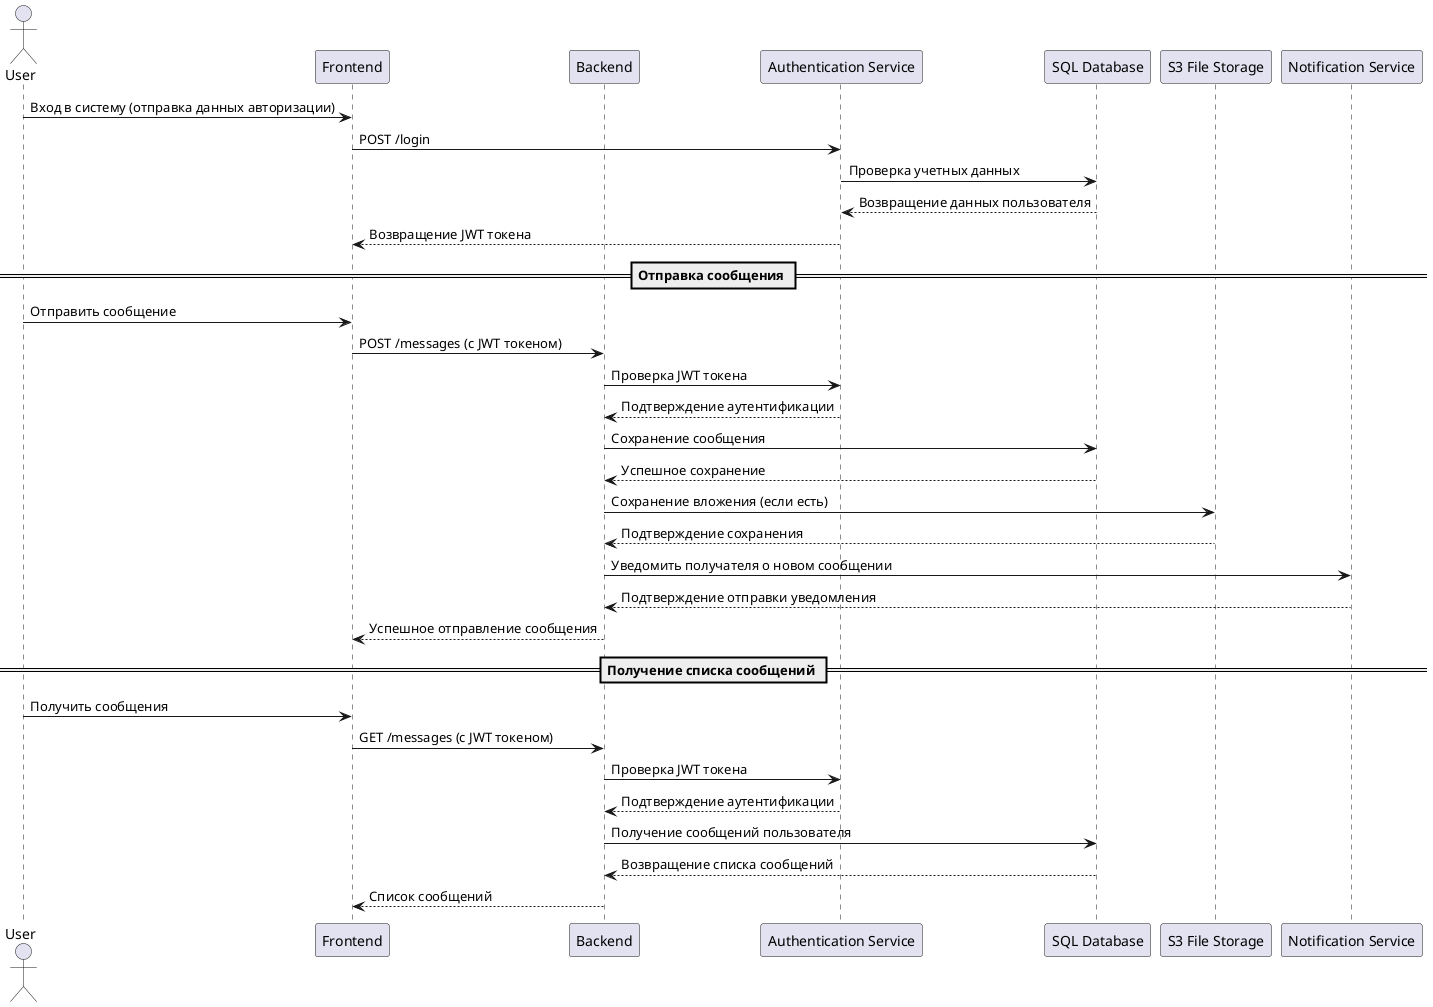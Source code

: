 @startuml Sequence_Diagram

actor User

participant "Frontend" as FE
participant "Backend" as BE
participant "Authentication Service" as Auth
participant "SQL Database" as SQL
participant "S3 File Storage" as S3
participant "Notification Service" as Notify

User -> FE: Вход в систему (отправка данных авторизации)
FE -> Auth: POST /login
Auth -> SQL: Проверка учетных данных
SQL --> Auth: Возвращение данных пользователя
Auth --> FE: Возвращение JWT токена

== Отправка сообщения ==

User -> FE: Отправить сообщение
FE -> BE: POST /messages (с JWT токеном)
BE -> Auth: Проверка JWT токена
Auth --> BE: Подтверждение аутентификации

BE -> SQL: Сохранение сообщения
SQL --> BE: Успешное сохранение

BE -> S3: Сохранение вложения (если есть)
S3 --> BE: Подтверждение сохранения

BE -> Notify: Уведомить получателя о новом сообщении
Notify --> BE: Подтверждение отправки уведомления
BE --> FE: Успешное отправление сообщения

== Получение списка сообщений ==

User -> FE: Получить сообщения
FE -> BE: GET /messages (с JWT токеном)
BE -> Auth: Проверка JWT токена
Auth --> BE: Подтверждение аутентификации

BE -> SQL: Получение сообщений пользователя
SQL --> BE: Возвращение списка сообщений
BE --> FE: Список сообщений

@enduml
